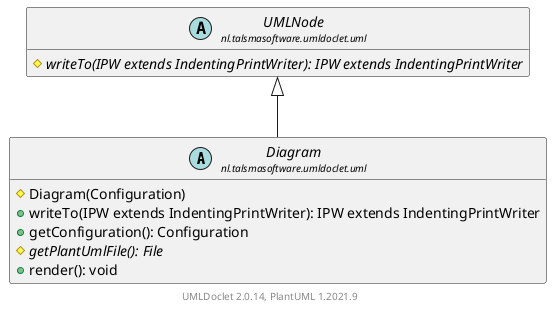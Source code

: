 @startuml
    set namespaceSeparator none
    hide empty fields
    hide empty methods

    abstract class "<size:14>Diagram\n<size:10>nl.talsmasoftware.umldoclet.uml" as nl.talsmasoftware.umldoclet.uml.Diagram [[Diagram.html]] {
        #Diagram(Configuration)
        +writeTo(IPW extends IndentingPrintWriter): IPW extends IndentingPrintWriter
        +getConfiguration(): Configuration
        {abstract} #getPlantUmlFile(): File
        +render(): void
    }

    abstract class "<size:14>UMLNode\n<size:10>nl.talsmasoftware.umldoclet.uml" as nl.talsmasoftware.umldoclet.uml.UMLNode [[UMLNode.html]] {
        {abstract} #writeTo(IPW extends IndentingPrintWriter): IPW extends IndentingPrintWriter
    }

    nl.talsmasoftware.umldoclet.uml.UMLNode <|-- nl.talsmasoftware.umldoclet.uml.Diagram

    center footer UMLDoclet 2.0.14, PlantUML 1.2021.9
@enduml
